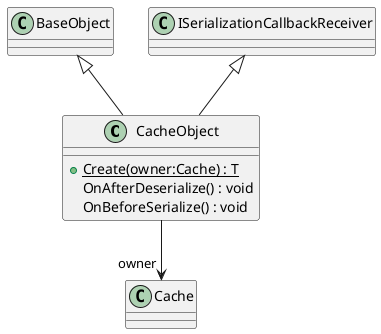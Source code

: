 @startuml
class CacheObject {
    + {static} Create(owner:Cache) : T
    OnAfterDeserialize() : void
    OnBeforeSerialize() : void
}
BaseObject <|-- CacheObject
ISerializationCallbackReceiver <|-- CacheObject
CacheObject --> "owner" Cache
@enduml
